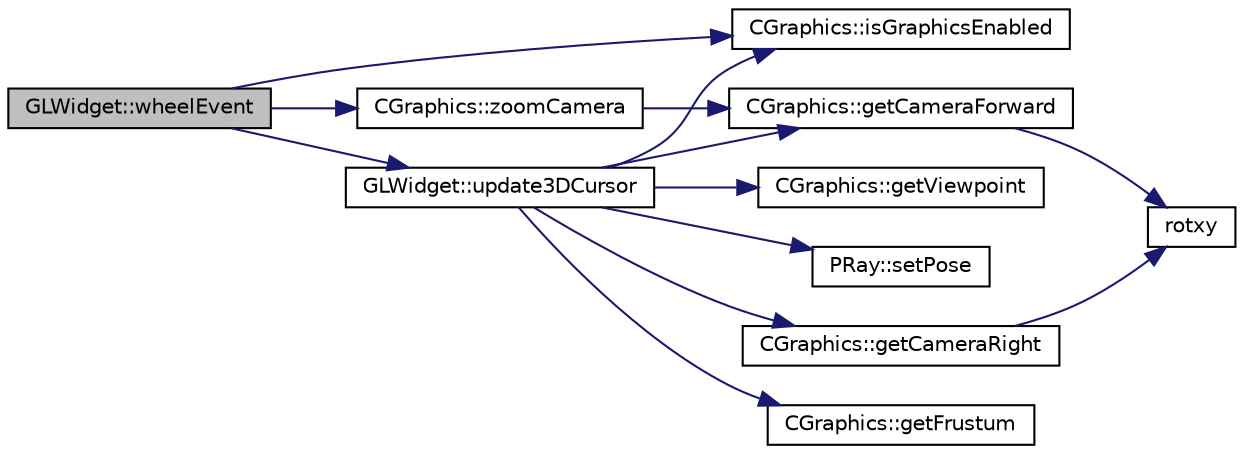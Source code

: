 digraph "GLWidget::wheelEvent"
{
 // INTERACTIVE_SVG=YES
  edge [fontname="Helvetica",fontsize="10",labelfontname="Helvetica",labelfontsize="10"];
  node [fontname="Helvetica",fontsize="10",shape=record];
  rankdir="LR";
  Node1 [label="GLWidget::wheelEvent",height=0.2,width=0.4,color="black", fillcolor="grey75", style="filled", fontcolor="black"];
  Node1 -> Node2 [color="midnightblue",fontsize="10",style="solid",fontname="Helvetica"];
  Node2 [label="CGraphics::isGraphicsEnabled",height=0.2,width=0.4,color="black", fillcolor="white", style="filled",URL="$dc/d90/class_c_graphics.html#ae40f067c0f749c7c65e672fb7cfc1abe"];
  Node1 -> Node3 [color="midnightblue",fontsize="10",style="solid",fontname="Helvetica"];
  Node3 [label="GLWidget::update3DCursor",height=0.2,width=0.4,color="black", fillcolor="white", style="filled",URL="$da/d10/class_g_l_widget.html#a0308fe2b093b7cfde8cfeb4709cad434"];
  Node3 -> Node4 [color="midnightblue",fontsize="10",style="solid",fontname="Helvetica"];
  Node4 [label="CGraphics::getCameraForward",height=0.2,width=0.4,color="black", fillcolor="white", style="filled",URL="$dc/d90/class_c_graphics.html#a818cb3f21e6a8f7b460a8d54479bf084"];
  Node4 -> Node5 [color="midnightblue",fontsize="10",style="solid",fontname="Helvetica"];
  Node5 [label="rotxy",height=0.2,width=0.4,color="black", fillcolor="white", style="filled",URL="$d6/d99/graphics_8cpp.html#a181dcf31020c69dc3eca8ffc5a905c77"];
  Node3 -> Node6 [color="midnightblue",fontsize="10",style="solid",fontname="Helvetica"];
  Node6 [label="CGraphics::getCameraRight",height=0.2,width=0.4,color="black", fillcolor="white", style="filled",URL="$dc/d90/class_c_graphics.html#a290aedbb892fc4e7cc876569018deb63"];
  Node6 -> Node5 [color="midnightblue",fontsize="10",style="solid",fontname="Helvetica"];
  Node3 -> Node7 [color="midnightblue",fontsize="10",style="solid",fontname="Helvetica"];
  Node7 [label="CGraphics::getFrustum",height=0.2,width=0.4,color="black", fillcolor="white", style="filled",URL="$dc/d90/class_c_graphics.html#a7f9c6182d2c37bc60302cf5d94563387"];
  Node3 -> Node8 [color="midnightblue",fontsize="10",style="solid",fontname="Helvetica"];
  Node8 [label="CGraphics::getViewpoint",height=0.2,width=0.4,color="black", fillcolor="white", style="filled",URL="$dc/d90/class_c_graphics.html#ab704f0d19aad88178516b729e95e8d82"];
  Node3 -> Node2 [color="midnightblue",fontsize="10",style="solid",fontname="Helvetica"];
  Node3 -> Node9 [color="midnightblue",fontsize="10",style="solid",fontname="Helvetica"];
  Node9 [label="PRay::setPose",height=0.2,width=0.4,color="black", fillcolor="white", style="filled",URL="$d5/d77/class_p_ray.html#a072e6e0090178b19225996ee3f32cdb5"];
  Node1 -> Node10 [color="midnightblue",fontsize="10",style="solid",fontname="Helvetica"];
  Node10 [label="CGraphics::zoomCamera",height=0.2,width=0.4,color="black", fillcolor="white", style="filled",URL="$dc/d90/class_c_graphics.html#a5182b5c8db40ebee05e8ee6e5f8f5001"];
  Node10 -> Node4 [color="midnightblue",fontsize="10",style="solid",fontname="Helvetica"];
}
